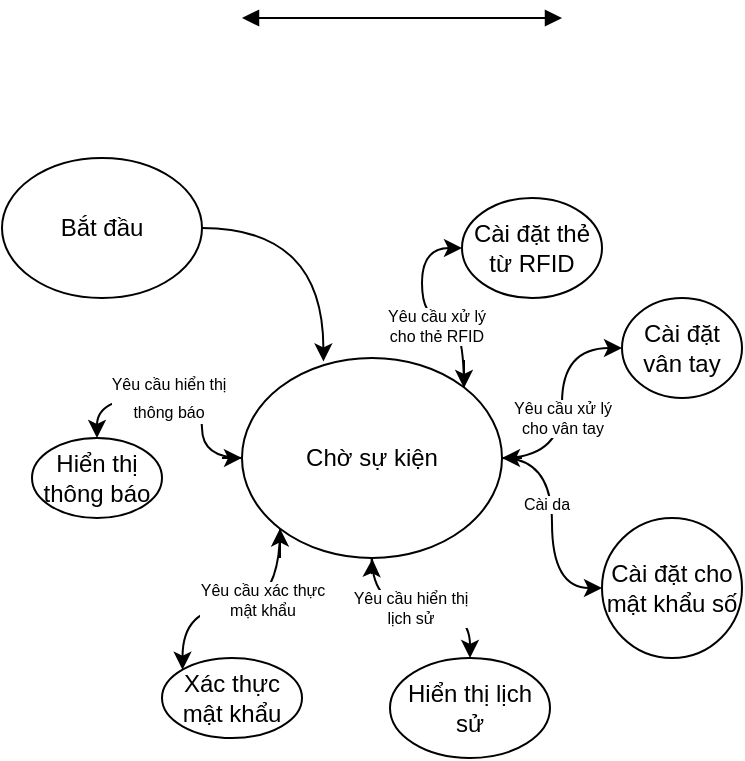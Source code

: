 <mxfile version="22.1.16" type="device">
  <diagram name="Page-1" id="2ttAd0w8bgXDNELtkY3b">
    <mxGraphModel dx="410" dy="272" grid="1" gridSize="10" guides="1" tooltips="1" connect="1" arrows="1" fold="1" page="1" pageScale="1" pageWidth="827" pageHeight="1169" math="0" shadow="0">
      <root>
        <mxCell id="0" />
        <mxCell id="1" parent="0" />
        <mxCell id="CXHsgk9U0QXkuvH_X_pk-32" style="edgeStyle=orthogonalEdgeStyle;curved=1;rounded=0;orthogonalLoop=1;jettySize=auto;html=1;exitX=1;exitY=0;exitDx=0;exitDy=0;entryX=0;entryY=0.5;entryDx=0;entryDy=0;" parent="1" source="CXHsgk9U0QXkuvH_X_pk-17" target="CXHsgk9U0QXkuvH_X_pk-31" edge="1">
          <mxGeometry relative="1" as="geometry" />
        </mxCell>
        <mxCell id="CXHsgk9U0QXkuvH_X_pk-33" value="Yêu cầu xử lý &lt;br style=&quot;font-size: 8px;&quot;&gt;cho thẻ RFID" style="edgeLabel;html=1;align=center;verticalAlign=middle;resizable=0;points=[];fontSize=8;" parent="CXHsgk9U0QXkuvH_X_pk-32" vertex="1" connectable="0">
          <mxGeometry x="-0.121" y="4" relative="1" as="geometry">
            <mxPoint as="offset" />
          </mxGeometry>
        </mxCell>
        <mxCell id="CXHsgk9U0QXkuvH_X_pk-35" style="edgeStyle=orthogonalEdgeStyle;curved=1;rounded=0;orthogonalLoop=1;jettySize=auto;html=1;exitX=1;exitY=0.5;exitDx=0;exitDy=0;entryX=0;entryY=0.5;entryDx=0;entryDy=0;" parent="1" source="CXHsgk9U0QXkuvH_X_pk-17" target="CXHsgk9U0QXkuvH_X_pk-34" edge="1">
          <mxGeometry relative="1" as="geometry" />
        </mxCell>
        <mxCell id="CXHsgk9U0QXkuvH_X_pk-36" value="Cài da" style="edgeLabel;html=1;align=center;verticalAlign=middle;resizable=0;points=[];fontSize=8;" parent="CXHsgk9U0QXkuvH_X_pk-35" vertex="1" connectable="0">
          <mxGeometry x="-0.164" y="-3" relative="1" as="geometry">
            <mxPoint as="offset" />
          </mxGeometry>
        </mxCell>
        <mxCell id="CXHsgk9U0QXkuvH_X_pk-38" style="edgeStyle=orthogonalEdgeStyle;curved=1;rounded=0;orthogonalLoop=1;jettySize=auto;html=1;exitX=0.5;exitY=1;exitDx=0;exitDy=0;entryX=0.5;entryY=0;entryDx=0;entryDy=0;" parent="1" source="CXHsgk9U0QXkuvH_X_pk-17" target="CXHsgk9U0QXkuvH_X_pk-37" edge="1">
          <mxGeometry relative="1" as="geometry" />
        </mxCell>
        <mxCell id="CXHsgk9U0QXkuvH_X_pk-39" value="Yêu cầu hiển thị&lt;br style=&quot;font-size: 8px;&quot;&gt;lịch sử" style="edgeLabel;html=1;align=center;verticalAlign=middle;resizable=0;points=[];fontSize=8;" parent="CXHsgk9U0QXkuvH_X_pk-38" vertex="1" connectable="0">
          <mxGeometry x="-0.118" relative="1" as="geometry">
            <mxPoint as="offset" />
          </mxGeometry>
        </mxCell>
        <mxCell id="CXHsgk9U0QXkuvH_X_pk-41" style="edgeStyle=orthogonalEdgeStyle;curved=1;rounded=0;orthogonalLoop=1;jettySize=auto;html=1;exitX=0;exitY=1;exitDx=0;exitDy=0;entryX=0;entryY=0;entryDx=0;entryDy=0;" parent="1" source="CXHsgk9U0QXkuvH_X_pk-17" target="CXHsgk9U0QXkuvH_X_pk-40" edge="1">
          <mxGeometry relative="1" as="geometry" />
        </mxCell>
        <mxCell id="CXHsgk9U0QXkuvH_X_pk-42" value="Yêu cầu xác thực&lt;br style=&quot;font-size: 8px;&quot;&gt;mật khẩu" style="edgeLabel;html=1;align=center;verticalAlign=middle;resizable=0;points=[];fontSize=8;" parent="CXHsgk9U0QXkuvH_X_pk-41" vertex="1" connectable="0">
          <mxGeometry x="-0.175" y="-4" relative="1" as="geometry">
            <mxPoint as="offset" />
          </mxGeometry>
        </mxCell>
        <mxCell id="Y-p3iok1aoNE_hVlplRy-5" style="edgeStyle=orthogonalEdgeStyle;curved=1;rounded=0;orthogonalLoop=1;jettySize=auto;html=1;exitX=1;exitY=0.5;exitDx=0;exitDy=0;" edge="1" parent="1" source="CXHsgk9U0QXkuvH_X_pk-17" target="Y-p3iok1aoNE_hVlplRy-4">
          <mxGeometry relative="1" as="geometry" />
        </mxCell>
        <mxCell id="Y-p3iok1aoNE_hVlplRy-6" value="Yêu cầu xử lý&lt;br style=&quot;border-color: var(--border-color); font-size: 8px;&quot;&gt;&lt;span style=&quot;font-size: 8px;&quot;&gt;cho vân tay&lt;/span&gt;" style="edgeLabel;html=1;align=center;verticalAlign=middle;resizable=0;points=[];fontSize=8;" vertex="1" connectable="0" parent="Y-p3iok1aoNE_hVlplRy-5">
          <mxGeometry x="-0.133" relative="1" as="geometry">
            <mxPoint as="offset" />
          </mxGeometry>
        </mxCell>
        <mxCell id="Y-p3iok1aoNE_hVlplRy-27" style="edgeStyle=orthogonalEdgeStyle;curved=1;rounded=0;orthogonalLoop=1;jettySize=auto;html=1;exitX=0;exitY=0.5;exitDx=0;exitDy=0;entryX=0.5;entryY=0;entryDx=0;entryDy=0;elbow=vertical;" edge="1" parent="1" source="CXHsgk9U0QXkuvH_X_pk-17" target="CXHsgk9U0QXkuvH_X_pk-18">
          <mxGeometry relative="1" as="geometry" />
        </mxCell>
        <mxCell id="Y-p3iok1aoNE_hVlplRy-28" value="&lt;font style=&quot;font-size: 8px;&quot;&gt;Yêu cầu hiển thị&lt;br style=&quot;border-color: var(--border-color);&quot;&gt;thông báo&lt;/font&gt;" style="edgeLabel;html=1;align=center;verticalAlign=middle;resizable=0;points=[];" vertex="1" connectable="0" parent="Y-p3iok1aoNE_hVlplRy-27">
          <mxGeometry x="0.104" y="-1" relative="1" as="geometry">
            <mxPoint as="offset" />
          </mxGeometry>
        </mxCell>
        <mxCell id="Y-p3iok1aoNE_hVlplRy-38" style="edgeStyle=isometricEdgeStyle;rounded=0;orthogonalLoop=1;jettySize=auto;html=1;exitX=0.5;exitY=1;exitDx=0;exitDy=0;" edge="1" parent="1" source="CXHsgk9U0QXkuvH_X_pk-17">
          <mxGeometry relative="1" as="geometry">
            <mxPoint x="404.952" y="390.048" as="targetPoint" />
          </mxGeometry>
        </mxCell>
        <mxCell id="CXHsgk9U0QXkuvH_X_pk-17" value="Chờ sự kiện" style="ellipse;whiteSpace=wrap;html=1;" parent="1" vertex="1">
          <mxGeometry x="340" y="290" width="130" height="100" as="geometry" />
        </mxCell>
        <mxCell id="CXHsgk9U0QXkuvH_X_pk-18" value="Hiển thị thông báo" style="ellipse;whiteSpace=wrap;html=1;" parent="1" vertex="1">
          <mxGeometry x="235" y="330" width="65" height="40" as="geometry" />
        </mxCell>
        <mxCell id="CXHsgk9U0QXkuvH_X_pk-31" value="Cài đặt thẻ từ RFID" style="ellipse;whiteSpace=wrap;html=1;" parent="1" vertex="1">
          <mxGeometry x="450" y="210" width="70" height="50" as="geometry" />
        </mxCell>
        <mxCell id="CXHsgk9U0QXkuvH_X_pk-34" value="Cài đặt cho &lt;br&gt;mật khẩu số" style="ellipse;whiteSpace=wrap;html=1;" parent="1" vertex="1">
          <mxGeometry x="520" y="370" width="70" height="70" as="geometry" />
        </mxCell>
        <mxCell id="CXHsgk9U0QXkuvH_X_pk-37" value="Hiển thị lịch sử" style="ellipse;whiteSpace=wrap;html=1;" parent="1" vertex="1">
          <mxGeometry x="414" y="440" width="80" height="50" as="geometry" />
        </mxCell>
        <mxCell id="CXHsgk9U0QXkuvH_X_pk-40" value="Xác thực mật khẩu" style="ellipse;whiteSpace=wrap;html=1;" parent="1" vertex="1">
          <mxGeometry x="300" y="440" width="70" height="40" as="geometry" />
        </mxCell>
        <mxCell id="Y-p3iok1aoNE_hVlplRy-1" value="Bắt đầu" style="ellipse;whiteSpace=wrap;html=1;" vertex="1" parent="1">
          <mxGeometry x="220" y="190" width="100" height="70" as="geometry" />
        </mxCell>
        <mxCell id="Y-p3iok1aoNE_hVlplRy-4" value="&lt;font style=&quot;font-size: 12px;&quot;&gt;Cài đặt vân tay&lt;/font&gt;" style="ellipse;whiteSpace=wrap;html=1;" vertex="1" parent="1">
          <mxGeometry x="530" y="260" width="60" height="50" as="geometry" />
        </mxCell>
        <mxCell id="Y-p3iok1aoNE_hVlplRy-8" style="edgeStyle=orthogonalEdgeStyle;curved=1;rounded=0;orthogonalLoop=1;jettySize=auto;html=1;exitX=1;exitY=0.5;exitDx=0;exitDy=0;entryX=0.313;entryY=0.017;entryDx=0;entryDy=0;entryPerimeter=0;" edge="1" parent="1" source="Y-p3iok1aoNE_hVlplRy-1" target="CXHsgk9U0QXkuvH_X_pk-17">
          <mxGeometry relative="1" as="geometry" />
        </mxCell>
        <mxCell id="Y-p3iok1aoNE_hVlplRy-34" value="" style="endArrow=block;startArrow=block;endFill=1;startFill=1;html=1;rounded=0;" edge="1" parent="1">
          <mxGeometry width="160" relative="1" as="geometry">
            <mxPoint x="340" y="120" as="sourcePoint" />
            <mxPoint x="500" y="120" as="targetPoint" />
          </mxGeometry>
        </mxCell>
        <mxCell id="Y-p3iok1aoNE_hVlplRy-40" style="edgeStyle=orthogonalEdgeStyle;curved=1;rounded=0;orthogonalLoop=1;jettySize=auto;html=1;entryX=0;entryY=0;entryDx=0;entryDy=0;" edge="1" parent="1">
          <mxGeometry relative="1" as="geometry">
            <mxPoint x="404.83" y="390" as="sourcePoint" />
            <mxPoint x="405.16" y="390.5" as="targetPoint" />
            <Array as="points">
              <mxPoint x="405" y="400" />
              <mxPoint x="405" y="400" />
            </Array>
          </mxGeometry>
        </mxCell>
        <mxCell id="Y-p3iok1aoNE_hVlplRy-42" style="edgeStyle=orthogonalEdgeStyle;curved=1;rounded=0;orthogonalLoop=1;jettySize=auto;html=1;" edge="1" parent="1">
          <mxGeometry relative="1" as="geometry">
            <mxPoint x="330" y="340" as="sourcePoint" />
            <mxPoint x="340" y="339.96" as="targetPoint" />
            <Array as="points">
              <mxPoint x="335" y="340" />
            </Array>
          </mxGeometry>
        </mxCell>
        <mxCell id="Y-p3iok1aoNE_hVlplRy-43" style="edgeStyle=orthogonalEdgeStyle;curved=1;rounded=0;orthogonalLoop=1;jettySize=auto;html=1;entryX=0.153;entryY=0.862;entryDx=0;entryDy=0;entryPerimeter=0;" edge="1" parent="1">
          <mxGeometry relative="1" as="geometry">
            <mxPoint x="359" y="390" as="sourcePoint" />
            <mxPoint x="358.89" y="375.2" as="targetPoint" />
            <Array as="points">
              <mxPoint x="359" y="375" />
            </Array>
          </mxGeometry>
        </mxCell>
        <mxCell id="Y-p3iok1aoNE_hVlplRy-44" style="edgeStyle=orthogonalEdgeStyle;curved=1;rounded=0;orthogonalLoop=1;jettySize=auto;html=1;" edge="1" parent="1">
          <mxGeometry relative="1" as="geometry">
            <mxPoint x="480" y="340" as="sourcePoint" />
            <mxPoint x="470" y="340" as="targetPoint" />
            <Array as="points">
              <mxPoint x="470" y="340" />
            </Array>
          </mxGeometry>
        </mxCell>
        <mxCell id="Y-p3iok1aoNE_hVlplRy-45" style="edgeStyle=orthogonalEdgeStyle;curved=1;rounded=0;orthogonalLoop=1;jettySize=auto;html=1;" edge="1" parent="1">
          <mxGeometry relative="1" as="geometry">
            <mxPoint x="451" y="291" as="sourcePoint" />
            <mxPoint x="451" y="305" as="targetPoint" />
            <Array as="points">
              <mxPoint x="451" y="305" />
            </Array>
          </mxGeometry>
        </mxCell>
      </root>
    </mxGraphModel>
  </diagram>
</mxfile>
